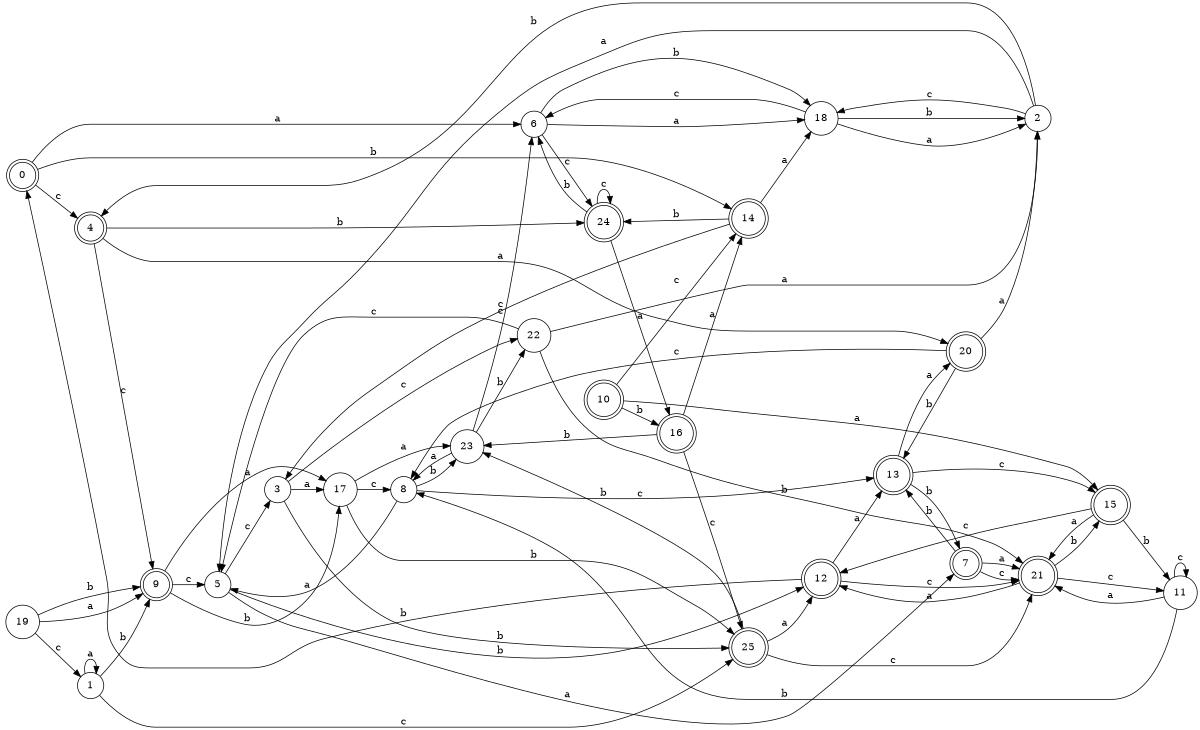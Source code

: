 digraph n21_4 {
__start0 [label="" shape="none"];

rankdir=LR;
size="8,5";

s0 [style="rounded,filled", color="black", fillcolor="white" shape="doublecircle", label="0"];
s1 [style="filled", color="black", fillcolor="white" shape="circle", label="1"];
s2 [style="filled", color="black", fillcolor="white" shape="circle", label="2"];
s3 [style="filled", color="black", fillcolor="white" shape="circle", label="3"];
s4 [style="rounded,filled", color="black", fillcolor="white" shape="doublecircle", label="4"];
s5 [style="filled", color="black", fillcolor="white" shape="circle", label="5"];
s6 [style="filled", color="black", fillcolor="white" shape="circle", label="6"];
s7 [style="rounded,filled", color="black", fillcolor="white" shape="doublecircle", label="7"];
s8 [style="filled", color="black", fillcolor="white" shape="circle", label="8"];
s9 [style="rounded,filled", color="black", fillcolor="white" shape="doublecircle", label="9"];
s10 [style="rounded,filled", color="black", fillcolor="white" shape="doublecircle", label="10"];
s11 [style="filled", color="black", fillcolor="white" shape="circle", label="11"];
s12 [style="rounded,filled", color="black", fillcolor="white" shape="doublecircle", label="12"];
s13 [style="rounded,filled", color="black", fillcolor="white" shape="doublecircle", label="13"];
s14 [style="rounded,filled", color="black", fillcolor="white" shape="doublecircle", label="14"];
s15 [style="rounded,filled", color="black", fillcolor="white" shape="doublecircle", label="15"];
s16 [style="rounded,filled", color="black", fillcolor="white" shape="doublecircle", label="16"];
s17 [style="filled", color="black", fillcolor="white" shape="circle", label="17"];
s18 [style="filled", color="black", fillcolor="white" shape="circle", label="18"];
s19 [style="filled", color="black", fillcolor="white" shape="circle", label="19"];
s20 [style="rounded,filled", color="black", fillcolor="white" shape="doublecircle", label="20"];
s21 [style="rounded,filled", color="black", fillcolor="white" shape="doublecircle", label="21"];
s22 [style="filled", color="black", fillcolor="white" shape="circle", label="22"];
s23 [style="filled", color="black", fillcolor="white" shape="circle", label="23"];
s24 [style="rounded,filled", color="black", fillcolor="white" shape="doublecircle", label="24"];
s25 [style="rounded,filled", color="black", fillcolor="white" shape="doublecircle", label="25"];
s0 -> s6 [label="a"];
s0 -> s14 [label="b"];
s0 -> s4 [label="c"];
s1 -> s1 [label="a"];
s1 -> s9 [label="b"];
s1 -> s25 [label="c"];
s2 -> s5 [label="a"];
s2 -> s4 [label="b"];
s2 -> s18 [label="c"];
s3 -> s17 [label="a"];
s3 -> s25 [label="b"];
s3 -> s22 [label="c"];
s4 -> s20 [label="a"];
s4 -> s24 [label="b"];
s4 -> s9 [label="c"];
s5 -> s7 [label="a"];
s5 -> s12 [label="b"];
s5 -> s3 [label="c"];
s6 -> s18 [label="a"];
s6 -> s18 [label="b"];
s6 -> s24 [label="c"];
s7 -> s21 [label="a"];
s7 -> s13 [label="b"];
s7 -> s21 [label="c"];
s8 -> s5 [label="a"];
s8 -> s23 [label="b"];
s8 -> s13 [label="c"];
s9 -> s17 [label="a"];
s9 -> s17 [label="b"];
s9 -> s5 [label="c"];
s10 -> s15 [label="a"];
s10 -> s16 [label="b"];
s10 -> s14 [label="c"];
s11 -> s21 [label="a"];
s11 -> s8 [label="b"];
s11 -> s11 [label="c"];
s12 -> s13 [label="a"];
s12 -> s0 [label="b"];
s12 -> s21 [label="c"];
s13 -> s20 [label="a"];
s13 -> s7 [label="b"];
s13 -> s15 [label="c"];
s14 -> s18 [label="a"];
s14 -> s24 [label="b"];
s14 -> s3 [label="c"];
s15 -> s21 [label="a"];
s15 -> s11 [label="b"];
s15 -> s12 [label="c"];
s16 -> s14 [label="a"];
s16 -> s23 [label="b"];
s16 -> s25 [label="c"];
s17 -> s23 [label="a"];
s17 -> s25 [label="b"];
s17 -> s8 [label="c"];
s18 -> s2 [label="a"];
s18 -> s2 [label="b"];
s18 -> s6 [label="c"];
s19 -> s9 [label="a"];
s19 -> s9 [label="b"];
s19 -> s1 [label="c"];
s20 -> s2 [label="a"];
s20 -> s13 [label="b"];
s20 -> s8 [label="c"];
s21 -> s12 [label="a"];
s21 -> s15 [label="b"];
s21 -> s11 [label="c"];
s22 -> s2 [label="a"];
s22 -> s21 [label="b"];
s22 -> s5 [label="c"];
s23 -> s8 [label="a"];
s23 -> s22 [label="b"];
s23 -> s6 [label="c"];
s24 -> s16 [label="a"];
s24 -> s6 [label="b"];
s24 -> s24 [label="c"];
s25 -> s12 [label="a"];
s25 -> s23 [label="b"];
s25 -> s21 [label="c"];

}